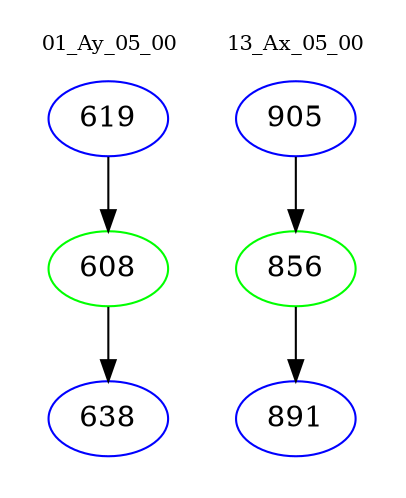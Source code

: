 digraph{
subgraph cluster_0 {
color = white
label = "01_Ay_05_00";
fontsize=10;
T0_619 [label="619", color="blue"]
T0_619 -> T0_608 [color="black"]
T0_608 [label="608", color="green"]
T0_608 -> T0_638 [color="black"]
T0_638 [label="638", color="blue"]
}
subgraph cluster_1 {
color = white
label = "13_Ax_05_00";
fontsize=10;
T1_905 [label="905", color="blue"]
T1_905 -> T1_856 [color="black"]
T1_856 [label="856", color="green"]
T1_856 -> T1_891 [color="black"]
T1_891 [label="891", color="blue"]
}
}
